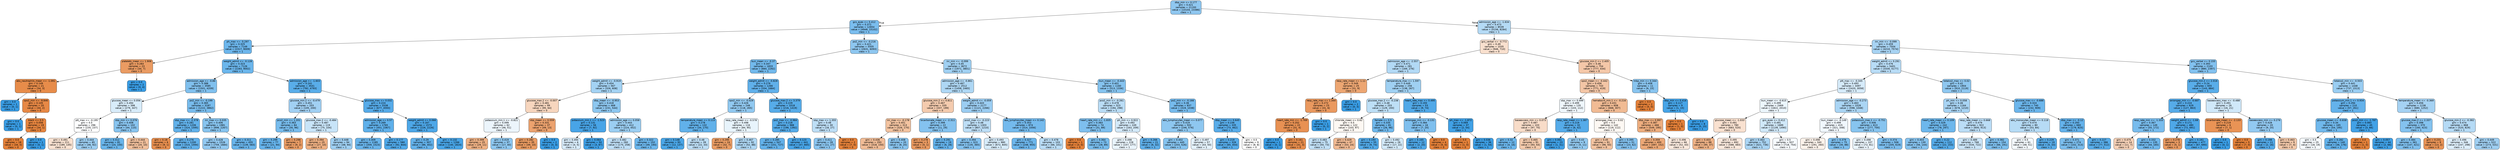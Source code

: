digraph Tree {
node [shape=box, style="filled, rounded", color="black", fontname="helvetica"] ;
edge [fontname="helvetica"] ;
0 [label="dbp_min <= 0.177\ngini = 0.421\nsamples = 21193\nvalue = [10104, 23386]\nclass = 1", fillcolor="#8fc7f0"] ;
1 [label="gcs_eyes <= 0.412\ngini = 0.372\nsamples = 12654\nvalue = [4948, 15102]\nclass = 1", fillcolor="#7abdee"] ;
0 -> 1 [labeldistance=2.5, labelangle=45, headlabel="True"] ;
2 [label="ph_max <= -5.297\ngini = 0.325\nsamples = 7149\nvalue = [2317, 9009]\nclass = 1", fillcolor="#6cb6ec"] ;
1 -> 2 ;
3 [label="platelets_mean <= 1.906\ngini = 0.283\nsamples = 23\nvalue = [34, 7]\nclass = 0", fillcolor="#ea9b62"] ;
2 -> 3 ;
4 [label="abs_neutrophils_mean <= -1.091\ngini = 0.149\nsamples = 21\nvalue = [34, 3]\nclass = 0", fillcolor="#e78c4a"] ;
3 -> 4 ;
5 [label="gini = 0.0\nsamples = 1\nvalue = [0, 1]\nclass = 1", fillcolor="#399de5"] ;
4 -> 5 ;
6 [label="spo2_min <= -9.846\ngini = 0.105\nsamples = 20\nvalue = [34, 2]\nclass = 0", fillcolor="#e78845"] ;
4 -> 6 ;
7 [label="gini = 0.0\nsamples = 1\nvalue = [0, 1]\nclass = 1", fillcolor="#399de5"] ;
6 -> 7 ;
8 [label="black <= 0.5\ngini = 0.056\nsamples = 19\nvalue = [34, 1]\nclass = 0", fillcolor="#e6853f"] ;
6 -> 8 ;
9 [label="gini = 0.0\nsamples = 18\nvalue = [34, 0]\nclass = 0", fillcolor="#e58139"] ;
8 -> 9 ;
10 [label="gini = 0.0\nsamples = 1\nvalue = [0, 1]\nclass = 1", fillcolor="#399de5"] ;
8 -> 10 ;
11 [label="gini = 0.0\nsamples = 2\nvalue = [0, 4]\nclass = 1", fillcolor="#399de5"] ;
3 -> 11 ;
12 [label="weight_admit <= -0.128\ngini = 0.323\nsamples = 7126\nvalue = [2283, 9002]\nclass = 1", fillcolor="#6bb6ec"] ;
2 -> 12 ;
13 [label="admission_age <= -0.86\ngini = 0.388\nsamples = 3585\nvalue = [1501, 4209]\nclass = 1", fillcolor="#80c0ee"] ;
12 -> 13 ;
14 [label="glucose_mean <= 0.056\ngini = 0.494\nsamples = 398\nvalue = [279, 347]\nclass = 1", fillcolor="#d8ecfa"] ;
13 -> 14 ;
15 [label="ptt_max <= -0.195\ngini = 0.5\nsamples = 296\nvalue = [235, 237]\nclass = 1", fillcolor="#fdfeff"] ;
14 -> 15 ;
16 [label="gini = 0.491\nsamples = 211\nvalue = [189, 145]\nclass = 0", fillcolor="#f9e2d1"] ;
15 -> 16 ;
17 [label="gini = 0.444\nsamples = 85\nvalue = [46, 92]\nclass = 1", fillcolor="#9ccef2"] ;
15 -> 17 ;
18 [label="sbp_min <= 0.076\ngini = 0.408\nsamples = 102\nvalue = [44, 110]\nclass = 1", fillcolor="#88c4ef"] ;
14 -> 18 ;
19 [label="gini = 0.312\nsamples = 81\nvalue = [24, 100]\nclass = 1", fillcolor="#69b5eb"] ;
18 -> 19 ;
20 [label="gini = 0.444\nsamples = 21\nvalue = [20, 10]\nclass = 0", fillcolor="#f2c09c"] ;
18 -> 20 ;
21 [label="po2_min <= -0.199\ngini = 0.365\nsamples = 3187\nvalue = [1222, 3862]\nclass = 1", fillcolor="#78bced"] ;
13 -> 21 ;
22 [label="sbp_max <= -2.378\ngini = 0.281\nsamples = 1206\nvalue = [324, 1595]\nclass = 1", fillcolor="#61b1ea"] ;
21 -> 22 ;
23 [label="gini = 0.18\nsamples = 6\nvalue = [9, 1]\nclass = 0", fillcolor="#e88f4f"] ;
22 -> 23 ;
24 [label="gini = 0.276\nsamples = 1200\nvalue = [315, 1594]\nclass = 1", fillcolor="#60b0ea"] ;
22 -> 24 ;
25 [label="inr_max <= 0.035\ngini = 0.406\nsamples = 1981\nvalue = [898, 2267]\nclass = 1", fillcolor="#87c4ef"] ;
21 -> 25 ;
26 [label="gini = 0.428\nsamples = 1526\nvalue = [759, 1684]\nclass = 1", fillcolor="#92c9f1"] ;
25 -> 26 ;
27 [label="gini = 0.311\nsamples = 455\nvalue = [139, 583]\nclass = 1", fillcolor="#68b4eb"] ;
25 -> 27 ;
28 [label="admission_age <= -1.603\ngini = 0.241\nsamples = 3541\nvalue = [782, 4793]\nclass = 1", fillcolor="#59ade9"] ;
12 -> 28 ;
29 [label="glucose_min.2 <= -0.479\ngini = 0.451\nsamples = 203\nvalue = [105, 200]\nclass = 1", fillcolor="#a1d0f3"] ;
28 -> 29 ;
30 [label="pco2_min <= 1.201\ngini = 0.363\nsamples = 84\nvalue = [30, 96]\nclass = 1", fillcolor="#77bced"] ;
29 -> 30 ;
31 [label="gini = 0.299\nsamples = 77\nvalue = [21, 94]\nclass = 1", fillcolor="#65b3eb"] ;
30 -> 31 ;
32 [label="gini = 0.298\nsamples = 7\nvalue = [9, 2]\nclass = 0", fillcolor="#eb9d65"] ;
30 -> 32 ;
33 [label="glucose_max.2 <= -0.484\ngini = 0.487\nsamples = 119\nvalue = [75, 104]\nclass = 1", fillcolor="#c8e4f8"] ;
29 -> 33 ;
34 [label="gini = 0.394\nsamples = 25\nvalue = [27, 10]\nclass = 0", fillcolor="#efb082"] ;
33 -> 34 ;
35 [label="gini = 0.448\nsamples = 94\nvalue = [48, 94]\nclass = 1", fillcolor="#9ecff2"] ;
33 -> 35 ;
36 [label="glucose_max <= 0.032\ngini = 0.224\nsamples = 3338\nvalue = [677, 4593]\nclass = 1", fillcolor="#56abe9"] ;
28 -> 36 ;
37 [label="admission_age <= 0.57\ngini = 0.269\nsamples = 1765\nvalue = [451, 2367]\nclass = 1", fillcolor="#5fb0ea"] ;
36 -> 37 ;
38 [label="gini = 0.309\nsamples = 1185\nvalue = [359, 1523]\nclass = 1", fillcolor="#68b4eb"] ;
37 -> 38 ;
39 [label="gini = 0.177\nsamples = 580\nvalue = [92, 844]\nclass = 1", fillcolor="#4fa8e8"] ;
37 -> 39 ;
40 [label="weight_admit <= 0.066\ngini = 0.167\nsamples = 1573\nvalue = [226, 2226]\nclass = 1", fillcolor="#4da7e8"] ;
36 -> 40 ;
41 [label="gini = 0.29\nsamples = 307\nvalue = [86, 402]\nclass = 1", fillcolor="#63b2eb"] ;
40 -> 41 ;
42 [label="gini = 0.132\nsamples = 1266\nvalue = [140, 1824]\nclass = 1", fillcolor="#48a5e7"] ;
40 -> 42 ;
43 [label="po2_min <= -0.216\ngini = 0.421\nsamples = 5505\nvalue = [2631, 6093]\nclass = 1", fillcolor="#8ec7f0"] ;
1 -> 43 ;
44 [label="bun_mean <= -0.37\ngini = 0.347\nsamples = 1833\nvalue = [660, 2292]\nclass = 1", fillcolor="#72b9ec"] ;
43 -> 44 ;
45 [label="weight_admit <= -0.919\ngini = 0.454\nsamples = 567\nvalue = [326, 608]\nclass = 1", fillcolor="#a3d2f3"] ;
44 -> 45 ;
46 [label="glucose_max.2 <= -0.007\ngini = 0.481\nsamples = 99\nvalue = [95, 64]\nclass = 0", fillcolor="#f7d6be"] ;
45 -> 46 ;
47 [label="potassium_min.1 <= -0.821\ngini = 0.499\nsamples = 62\nvalue = [46, 51]\nclass = 1", fillcolor="#ecf5fc"] ;
46 -> 47 ;
48 [label="gini = 0.399\nsamples = 25\nvalue = [29, 11]\nclass = 0", fillcolor="#efb184"] ;
47 -> 48 ;
49 [label="gini = 0.419\nsamples = 37\nvalue = [17, 40]\nclass = 1", fillcolor="#8dc7f0"] ;
47 -> 49 ;
50 [label="sbp_mean <= 0.559\ngini = 0.331\nsamples = 37\nvalue = [49, 13]\nclass = 0", fillcolor="#eca26e"] ;
46 -> 50 ;
51 [label="gini = 0.282\nsamples = 35\nvalue = [49, 10]\nclass = 0", fillcolor="#ea9b61"] ;
50 -> 51 ;
52 [label="gini = 0.0\nsamples = 2\nvalue = [0, 3]\nclass = 1", fillcolor="#399de5"] ;
50 -> 52 ;
53 [label="dbp_mean <= -0.953\ngini = 0.418\nsamples = 468\nvalue = [231, 544]\nclass = 1", fillcolor="#8dc7f0"] ;
45 -> 53 ;
54 [label="potassium_min.1 <= -1.523\ngini = 0.131\nsamples = 56\nvalue = [7, 92]\nclass = 1", fillcolor="#48a4e7"] ;
53 -> 54 ;
55 [label="gini = 0.494\nsamples = 6\nvalue = [4, 5]\nclass = 1", fillcolor="#d7ebfa"] ;
54 -> 55 ;
56 [label="gini = 0.064\nsamples = 50\nvalue = [3, 87]\nclass = 1", fillcolor="#40a0e6"] ;
54 -> 56 ;
57 [label="admission_age <= 0.058\ngini = 0.443\nsamples = 412\nvalue = [224, 452]\nclass = 1", fillcolor="#9bcef2"] ;
53 -> 57 ;
58 [label="gini = 0.482\nsamples = 260\nvalue = [175, 258]\nclass = 1", fillcolor="#bfdff7"] ;
57 -> 58 ;
59 [label="gini = 0.322\nsamples = 152\nvalue = [49, 194]\nclass = 1", fillcolor="#6bb6ec"] ;
57 -> 59 ;
60 [label="weight_admit <= -0.828\ngini = 0.276\nsamples = 1266\nvalue = [334, 1684]\nclass = 1", fillcolor="#60b0ea"] ;
44 -> 60 ;
61 [label="spo2_min <= -0.029\ngini = 0.426\nsamples = 248\nvalue = [118, 265]\nclass = 1", fillcolor="#91c9f1"] ;
60 -> 61 ;
62 [label="temperature_mean <= 0.115\ngini = 0.278\nsamples = 132\nvalue = [34, 170]\nclass = 1", fillcolor="#61b1ea"] ;
61 -> 62 ;
63 [label="gini = 0.148\nsamples = 93\nvalue = [12, 137]\nclass = 1", fillcolor="#4aa6e7"] ;
62 -> 63 ;
64 [label="gini = 0.48\nsamples = 39\nvalue = [22, 33]\nclass = 1", fillcolor="#bddef6"] ;
62 -> 64 ;
65 [label="resp_rate_mean <= -0.578\ngini = 0.498\nsamples = 116\nvalue = [84, 95]\nclass = 1", fillcolor="#e8f4fc"] ;
61 -> 65 ;
66 [label="gini = 0.295\nsamples = 24\nvalue = [32, 7]\nclass = 0", fillcolor="#eb9d64"] ;
65 -> 66 ;
67 [label="gini = 0.467\nsamples = 92\nvalue = [52, 88]\nclass = 1", fillcolor="#aed7f4"] ;
65 -> 67 ;
68 [label="glucose_max.2 <= 3.379\ngini = 0.229\nsamples = 1018\nvalue = [216, 1419]\nclass = 1", fillcolor="#57ace9"] ;
60 -> 68 ;
69 [label="po2_max <= -0.984\ngini = 0.218\nsamples = 988\nvalue = [198, 1392]\nclass = 1", fillcolor="#55abe9"] ;
68 -> 69 ;
70 [label="gini = 0.285\nsamples = 547\nvalue = [151, 727]\nclass = 1", fillcolor="#62b1ea"] ;
69 -> 70 ;
71 [label="gini = 0.123\nsamples = 441\nvalue = [47, 665]\nclass = 1", fillcolor="#47a4e7"] ;
69 -> 71 ;
72 [label="sbp_max <= 1.355\ngini = 0.48\nsamples = 30\nvalue = [18, 27]\nclass = 1", fillcolor="#bddef6"] ;
68 -> 72 ;
73 [label="gini = 0.411\nsamples = 28\nvalue = [11, 27]\nclass = 1", fillcolor="#8ac5f0"] ;
72 -> 73 ;
74 [label="gini = 0.0\nsamples = 2\nvalue = [7, 0]\nclass = 0", fillcolor="#e58139"] ;
72 -> 74 ;
75 [label="inr_min <= -0.099\ngini = 0.45\nsamples = 3672\nvalue = [1971, 3801]\nclass = 1", fillcolor="#a0d0f2"] ;
43 -> 75 ;
76 [label="admission_age <= -0.861\ngini = 0.467\nsamples = 2512\nvalue = [1458, 2465]\nclass = 1", fillcolor="#aed7f4"] ;
75 -> 76 ;
77 [label="glucose_min.2 <= 0.811\ngini = 0.467\nsamples = 335\nvalue = [337, 199]\nclass = 0", fillcolor="#f4cbae"] ;
76 -> 77 ;
78 [label="inr_max <= -0.178\ngini = 0.451\nsamples = 313\nvalue = [326, 170]\nclass = 0", fillcolor="#f3c3a0"] ;
77 -> 78 ;
79 [label="gini = 0.436\nsamples = 293\nvalue = [318, 150]\nclass = 0", fillcolor="#f1bc96"] ;
78 -> 79 ;
80 [label="gini = 0.408\nsamples = 20\nvalue = [8, 20]\nclass = 1", fillcolor="#88c4ef"] ;
78 -> 80 ;
81 [label="bicarbonate_mean <= -2.311\ngini = 0.399\nsamples = 22\nvalue = [11, 29]\nclass = 1", fillcolor="#84c2ef"] ;
77 -> 81 ;
82 [label="gini = 0.278\nsamples = 3\nvalue = [5, 1]\nclass = 0", fillcolor="#ea9a61"] ;
81 -> 82 ;
83 [label="gini = 0.291\nsamples = 19\nvalue = [6, 28]\nclass = 1", fillcolor="#63b2eb"] ;
81 -> 83 ;
84 [label="weight_admit <= -0.059\ngini = 0.443\nsamples = 2177\nvalue = [1121, 2266]\nclass = 1", fillcolor="#9bcdf2"] ;
76 -> 84 ;
85 [label="pco2_max <= -0.223\ngini = 0.48\nsamples = 1303\nvalue = [807, 1210]\nclass = 1", fillcolor="#bddef6"] ;
84 -> 85 ;
86 [label="gini = 0.394\nsamples = 323\nvalue = [135, 365]\nclass = 1", fillcolor="#82c1ef"] ;
85 -> 86 ;
87 [label="gini = 0.493\nsamples = 980\nvalue = [672, 845]\nclass = 1", fillcolor="#d6ebfa"] ;
85 -> 87 ;
88 [label="abs_lymphocytes_mean <= 0.142\ngini = 0.353\nsamples = 874\nvalue = [314, 1056]\nclass = 1", fillcolor="#74baed"] ;
84 -> 88 ;
89 [label="gini = 0.327\nsamples = 771\nvalue = [248, 955]\nclass = 1", fillcolor="#6cb6ec"] ;
88 -> 89 ;
90 [label="gini = 0.478\nsamples = 103\nvalue = [66, 101]\nclass = 1", fillcolor="#baddf6"] ;
88 -> 90 ;
91 [label="bun_mean <= -0.443\ngini = 0.401\nsamples = 1160\nvalue = [513, 1336]\nclass = 1", fillcolor="#85c3ef"] ;
75 -> 91 ;
92 [label="pco2_min <= -0.261\ngini = 0.478\nsamples = 323\nvalue = [194, 298]\nclass = 1", fillcolor="#baddf6"] ;
91 -> 92 ;
93 [label="heart_rate_min <= -1.835\ngini = 0.383\nsamples = 74\nvalue = [31, 89]\nclass = 1", fillcolor="#7ebfee"] ;
92 -> 93 ;
94 [label="gini = 0.0\nsamples = 1\nvalue = [3, 0]\nclass = 0", fillcolor="#e58139"] ;
93 -> 94 ;
95 [label="gini = 0.364\nsamples = 73\nvalue = [28, 89]\nclass = 1", fillcolor="#77bced"] ;
93 -> 95 ;
96 [label="ph_min <= 0.922\ngini = 0.492\nsamples = 249\nvalue = [163, 209]\nclass = 1", fillcolor="#d3e9f9"] ;
92 -> 96 ;
97 [label="gini = 0.498\nsamples = 228\nvalue = [157, 177]\nclass = 1", fillcolor="#e9f4fc"] ;
96 -> 97 ;
98 [label="gini = 0.266\nsamples = 21\nvalue = [6, 32]\nclass = 1", fillcolor="#5eafea"] ;
96 -> 98 ;
99 [label="po2_min <= -0.166\ngini = 0.36\nsamples = 837\nvalue = [319, 1038]\nclass = 1", fillcolor="#76bbed"] ;
91 -> 99 ;
100 [label="abs_lymphocytes_mean <= 0.077\ngini = 0.419\nsamples = 502\nvalue = [246, 576]\nclass = 1", fillcolor="#8ec7f0"] ;
99 -> 100 ;
101 [label="gini = 0.402\nsamples = 445\nvalue = [203, 526]\nclass = 1", fillcolor="#85c3ef"] ;
100 -> 101 ;
102 [label="gini = 0.497\nsamples = 57\nvalue = [43, 50]\nclass = 1", fillcolor="#e3f1fb"] ;
100 -> 102 ;
103 [label="dbp_mean <= 0.645\ngini = 0.236\nsamples = 335\nvalue = [73, 462]\nclass = 1", fillcolor="#58ace9"] ;
99 -> 103 ;
104 [label="gini = 0.219\nsamples = 326\nvalue = [65, 454]\nclass = 1", fillcolor="#55abe9"] ;
103 -> 104 ;
105 [label="gini = 0.5\nsamples = 9\nvalue = [8, 8]\nclass = 0", fillcolor="#ffffff"] ;
103 -> 105 ;
106 [label="admission_age <= -1.634\ngini = 0.473\nsamples = 8539\nvalue = [5156, 8284]\nclass = 1", fillcolor="#b4daf5"] ;
0 -> 106 [labeldistance=2.5, labelangle=-45, headlabel="False"] ;
107 [label="gcs_verbal <= -0.772\ngini = 0.49\nsamples = 1035\nvalue = [946, 710]\nclass = 0", fillcolor="#f9e0ce"] ;
106 -> 107 ;
108 [label="admission_age <= -2.557\ngini = 0.471\nsamples = 281\nvalue = [169, 276]\nclass = 1", fillcolor="#b2d9f5"] ;
107 -> 108 ;
109 [label="resp_rate_mean <= 1.11\ngini = 0.349\nsamples = 25\nvalue = [31, 9]\nclass = 0", fillcolor="#eda672"] ;
108 -> 109 ;
110 [label="resp_rate_max <= 1.344\ngini = 0.272\nsamples = 23\nvalue = [31, 6]\nclass = 0", fillcolor="#ea995f"] ;
109 -> 110 ;
111 [label="heart_rate_min <= -1.769\ngini = 0.202\nsamples = 22\nvalue = [31, 4]\nclass = 0", fillcolor="#e89153"] ;
110 -> 111 ;
112 [label="gini = 0.0\nsamples = 1\nvalue = [0, 1]\nclass = 1", fillcolor="#399de5"] ;
111 -> 112 ;
113 [label="gini = 0.161\nsamples = 21\nvalue = [31, 3]\nclass = 0", fillcolor="#e88d4c"] ;
111 -> 113 ;
114 [label="gini = 0.0\nsamples = 1\nvalue = [0, 2]\nclass = 1", fillcolor="#399de5"] ;
110 -> 114 ;
115 [label="gini = 0.0\nsamples = 2\nvalue = [0, 3]\nclass = 1", fillcolor="#399de5"] ;
109 -> 115 ;
116 [label="temperature_max <= 1.597\ngini = 0.449\nsamples = 256\nvalue = [138, 267]\nclass = 1", fillcolor="#9fd0f2"] ;
108 -> 116 ;
117 [label="glucose_max.2 <= -0.238\ngini = 0.48\nsamples = 203\nvalue = [129, 193]\nclass = 1", fillcolor="#bddff6"] ;
116 -> 117 ;
118 [label="chloride_mean <= 0.62\ngini = 0.5\nsamples = 122\nvalue = [103, 97]\nclass = 0", fillcolor="#fdf8f3"] ;
117 -> 118 ;
119 [label="gini = 0.483\nsamples = 75\nvalue = [50, 73]\nclass = 1", fillcolor="#c1e0f7"] ;
118 -> 119 ;
120 [label="gini = 0.429\nsamples = 47\nvalue = [53, 24]\nclass = 0", fillcolor="#f1ba93"] ;
118 -> 120 ;
121 [label="female <= 0.5\ngini = 0.335\nsamples = 81\nvalue = [26, 96]\nclass = 1", fillcolor="#6fb8ec"] ;
117 -> 121 ;
122 [label="gini = 0.193\nsamples = 55\nvalue = [9, 74]\nclass = 1", fillcolor="#51a9e8"] ;
121 -> 122 ;
123 [label="gini = 0.492\nsamples = 26\nvalue = [17, 22]\nclass = 1", fillcolor="#d2e9f9"] ;
121 -> 123 ;
124 [label="heart_rate_max <= 0.495\ngini = 0.193\nsamples = 53\nvalue = [9, 74]\nclass = 1", fillcolor="#51a9e8"] ;
116 -> 124 ;
125 [label="aniongap_min <= -0.131\ngini = 0.384\nsamples = 16\nvalue = [7, 20]\nclass = 1", fillcolor="#7ebfee"] ;
124 -> 125 ;
126 [label="gini = 0.165\nsamples = 12\nvalue = [2, 20]\nclass = 1", fillcolor="#4da7e8"] ;
125 -> 126 ;
127 [label="gini = 0.0\nsamples = 4\nvalue = [5, 0]\nclass = 0", fillcolor="#e58139"] ;
125 -> 127 ;
128 [label="ph_max <= -1.872\ngini = 0.069\nsamples = 37\nvalue = [2, 54]\nclass = 1", fillcolor="#40a1e6"] ;
124 -> 128 ;
129 [label="gini = 0.0\nsamples = 1\nvalue = [1, 0]\nclass = 0", fillcolor="#e58139"] ;
128 -> 129 ;
130 [label="gini = 0.036\nsamples = 36\nvalue = [1, 54]\nclass = 1", fillcolor="#3d9fe5"] ;
128 -> 130 ;
131 [label="glucose_min.2 <= 2.405\ngini = 0.46\nsamples = 754\nvalue = [777, 434]\nclass = 0", fillcolor="#f4c7a8"] ;
107 -> 131 ;
132 [label="spo2_mean <= -0.442\ngini = 0.456\nsamples = 743\nvalue = [771, 419]\nclass = 0", fillcolor="#f3c5a5"] ;
131 -> 132 ;
133 [label="sbp_max <= 0.499\ngini = 0.499\nsamples = 135\nvalue = [103, 112]\nclass = 1", fillcolor="#eff7fd"] ;
132 -> 133 ;
134 [label="baseexcess_min <= 0.073\ngini = 0.487\nsamples = 103\nvalue = [97, 70]\nclass = 0", fillcolor="#f8dcc8"] ;
133 -> 134 ;
135 [label="gini = 0.32\nsamples = 12\nvalue = [4, 16]\nclass = 1", fillcolor="#6ab6ec"] ;
134 -> 135 ;
136 [label="gini = 0.465\nsamples = 91\nvalue = [93, 54]\nclass = 0", fillcolor="#f4caac"] ;
134 -> 136 ;
137 [label="resp_rate_mean <= 1.387\ngini = 0.219\nsamples = 32\nvalue = [6, 42]\nclass = 1", fillcolor="#55abe9"] ;
133 -> 137 ;
138 [label="gini = 0.061\nsamples = 23\nvalue = [1, 31]\nclass = 1", fillcolor="#3fa0e6"] ;
137 -> 138 ;
139 [label="gini = 0.43\nsamples = 9\nvalue = [5, 11]\nclass = 1", fillcolor="#93caf1"] ;
137 -> 139 ;
140 [label="hematocrit_min.1 <= -0.216\ngini = 0.431\nsamples = 608\nvalue = [668, 307]\nclass = 0", fillcolor="#f1bb94"] ;
132 -> 140 ;
141 [label="aniongap_max <= 0.02\ngini = 0.5\nsamples = 142\nvalue = [119, 112]\nclass = 0", fillcolor="#fdf8f3"] ;
140 -> 141 ;
142 [label="gini = 0.45\nsamples = 91\nvalue = [96, 50]\nclass = 0", fillcolor="#f3c3a0"] ;
141 -> 142 ;
143 [label="gini = 0.395\nsamples = 51\nvalue = [23, 62]\nclass = 1", fillcolor="#82c1ef"] ;
141 -> 143 ;
144 [label="dbp_max <= 0.997\ngini = 0.387\nsamples = 466\nvalue = [549, 195]\nclass = 0", fillcolor="#eeae7f"] ;
140 -> 144 ;
145 [label="gini = 0.359\nsamples = 400\nvalue = [497, 152]\nclass = 0", fillcolor="#eda876"] ;
144 -> 145 ;
146 [label="gini = 0.496\nsamples = 66\nvalue = [52, 43]\nclass = 0", fillcolor="#fae9dd"] ;
144 -> 146 ;
147 [label="mbp_min <= 0.344\ngini = 0.408\nsamples = 11\nvalue = [6, 15]\nclass = 1", fillcolor="#88c4ef"] ;
131 -> 147 ;
148 [label="gini = 0.0\nsamples = 2\nvalue = [5, 0]\nclass = 0", fillcolor="#e58139"] ;
147 -> 148 ;
149 [label="dbp_min <= 0.416\ngini = 0.117\nsamples = 9\nvalue = [1, 15]\nclass = 1", fillcolor="#46a4e7"] ;
147 -> 149 ;
150 [label="gini = 0.0\nsamples = 1\nvalue = [1, 0]\nclass = 0", fillcolor="#e58139"] ;
149 -> 150 ;
151 [label="gini = 0.0\nsamples = 8\nvalue = [0, 15]\nclass = 1", fillcolor="#399de5"] ;
149 -> 151 ;
152 [label="inr_min <= -0.099\ngini = 0.459\nsamples = 7504\nvalue = [4210, 7574]\nclass = 1", fillcolor="#a7d3f3"] ;
106 -> 152 ;
153 [label="weight_admit <= 0.291\ngini = 0.476\nsamples = 5401\nvalue = [3330, 5177]\nclass = 1", fillcolor="#b8dcf6"] ;
152 -> 153 ;
154 [label="ptt_max <= -0.345\ngini = 0.493\nsamples = 3497\nvalue = [2420, 3058]\nclass = 1", fillcolor="#d6ebfa"] ;
153 -> 154 ;
155 [label="bun_mean <= -0.615\ngini = 0.499\nsamples = 2469\nvalue = [1822, 2010]\nclass = 1", fillcolor="#ecf6fd"] ;
154 -> 155 ;
156 [label="glucose_mean <= -1.033\ngini = 0.491\nsamples = 780\nvalue = [683, 520]\nclass = 0", fillcolor="#f9e1d0"] ;
155 -> 156 ;
157 [label="gini = 0.403\nsamples = 88\nvalue = [95, 37]\nclass = 0", fillcolor="#efb286"] ;
156 -> 157 ;
158 [label="gini = 0.495\nsamples = 692\nvalue = [588, 483]\nclass = 0", fillcolor="#fae8dc"] ;
156 -> 158 ;
159 [label="gcs_eyes <= 0.412\ngini = 0.491\nsamples = 1689\nvalue = [1139, 1490]\nclass = 1", fillcolor="#d0e8f9"] ;
155 -> 159 ;
160 [label="gini = 0.463\nsamples = 752\nvalue = [421, 736]\nclass = 1", fillcolor="#aad5f4"] ;
159 -> 160 ;
161 [label="gini = 0.5\nsamples = 937\nvalue = [718, 754]\nclass = 1", fillcolor="#f6fafe"] ;
159 -> 161 ;
162 [label="admission_age <= -0.273\ngini = 0.463\nsamples = 1028\nvalue = [598, 1048]\nclass = 1", fillcolor="#aad5f4"] ;
154 -> 162 ;
163 [label="bun_mean <= -0.149\ngini = 0.499\nsamples = 415\nvalue = [321, 348]\nclass = 1", fillcolor="#f0f7fd"] ;
162 -> 163 ;
164 [label="gini = 0.498\nsamples = 340\nvalue = [291, 260]\nclass = 0", fillcolor="#fcf2ea"] ;
163 -> 164 ;
165 [label="gini = 0.379\nsamples = 75\nvalue = [30, 88]\nclass = 1", fillcolor="#7cbeee"] ;
163 -> 165 ;
166 [label="potassium_max.1 <= -0.751\ngini = 0.406\nsamples = 613\nvalue = [277, 700]\nclass = 1", fillcolor="#87c4ef"] ;
162 -> 166 ;
167 [label="gini = 0.498\nsamples = 107\nvalue = [72, 81]\nclass = 1", fillcolor="#e9f4fc"] ;
166 -> 167 ;
168 [label="gini = 0.374\nsamples = 506\nvalue = [205, 619]\nclass = 1", fillcolor="#7bbdee"] ;
166 -> 168 ;
169 [label="totalco2_max <= 0.02\ngini = 0.42\nsamples = 1904\nvalue = [910, 2119]\nclass = 1", fillcolor="#8ec7f0"] ;
153 -> 169 ;
170 [label="ph_min <= 0.058\ngini = 0.46\nsamples = 1164\nvalue = [678, 1210]\nclass = 1", fillcolor="#a8d4f4"] ;
169 -> 170 ;
171 [label="heart_rate_mean <= 0.109\ngini = 0.329\nsamples = 242\nvalue = [78, 297]\nclass = 1", fillcolor="#6db7ec"] ;
170 -> 171 ;
172 [label="gini = 0.403\nsamples = 130\nvalue = [56, 144]\nclass = 1", fillcolor="#86c3ef"] ;
171 -> 172 ;
173 [label="gini = 0.22\nsamples = 112\nvalue = [22, 153]\nclass = 1", fillcolor="#55abe9"] ;
171 -> 173 ;
174 [label="resp_rate_mean <= 0.668\ngini = 0.479\nsamples = 922\nvalue = [600, 913]\nclass = 1", fillcolor="#bbddf6"] ;
170 -> 174 ;
175 [label="gini = 0.489\nsamples = 768\nvalue = [534, 722]\nclass = 1", fillcolor="#cbe5f8"] ;
174 -> 175 ;
176 [label="gini = 0.382\nsamples = 154\nvalue = [66, 191]\nclass = 1", fillcolor="#7dbfee"] ;
174 -> 176 ;
177 [label="glucose_max <= -0.688\ngini = 0.324\nsamples = 740\nvalue = [232, 909]\nclass = 1", fillcolor="#6cb6ec"] ;
169 -> 177 ;
178 [label="abs_monocytes_mean <= 0.118\ngini = 0.474\nsamples = 80\nvalue = [53, 84]\nclass = 1", fillcolor="#b6dbf5"] ;
177 -> 178 ;
179 [label="gini = 0.5\nsamples = 61\nvalue = [48, 51]\nclass = 1", fillcolor="#f3f9fd"] ;
178 -> 179 ;
180 [label="gini = 0.229\nsamples = 19\nvalue = [5, 33]\nclass = 1", fillcolor="#57ace9"] ;
178 -> 180 ;
181 [label="dbp_max <= -0.12\ngini = 0.293\nsamples = 660\nvalue = [179, 825]\nclass = 1", fillcolor="#64b2eb"] ;
177 -> 181 ;
182 [label="gini = 0.371\nsamples = 274\nvalue = [102, 313]\nclass = 1", fillcolor="#7abded"] ;
181 -> 182 ;
183 [label="gini = 0.227\nsamples = 386\nvalue = [77, 512]\nclass = 1", fillcolor="#57ace9"] ;
181 -> 183 ;
184 [label="gcs_verbal <= 0.155\ngini = 0.393\nsamples = 2103\nvalue = [880, 2397]\nclass = 1", fillcolor="#82c1ef"] ;
152 -> 184 ;
185 [label="glucose_min.2 <= 2.016\ngini = 0.24\nsamples = 655\nvalue = [143, 884]\nclass = 1", fillcolor="#59ade9"] ;
184 -> 185 ;
186 [label="aniongap_min <= -0.687\ngini = 0.224\nsamples = 629\nvalue = [127, 863]\nclass = 1", fillcolor="#56abe9"] ;
185 -> 186 ;
187 [label="resp_rate_min <= -1.333\ngini = 0.367\nsamples = 149\nvalue = [55, 172]\nclass = 1", fillcolor="#78bced"] ;
186 -> 187 ;
188 [label="gini = 0.475\nsamples = 14\nvalue = [11, 7]\nclass = 0", fillcolor="#f6d1b7"] ;
187 -> 188 ;
189 [label="gini = 0.332\nsamples = 135\nvalue = [44, 165]\nclass = 1", fillcolor="#6eb7ec"] ;
187 -> 189 ;
190 [label="weight_admit <= -1.68\ngini = 0.171\nsamples = 480\nvalue = [72, 691]\nclass = 1", fillcolor="#4ea7e8"] ;
186 -> 190 ;
191 [label="gini = 0.278\nsamples = 3\nvalue = [5, 1]\nclass = 0", fillcolor="#ea9a61"] ;
190 -> 191 ;
192 [label="gini = 0.161\nsamples = 477\nvalue = [67, 690]\nclass = 1", fillcolor="#4ca7e8"] ;
190 -> 192 ;
193 [label="baseexcess_max <= -0.488\ngini = 0.491\nsamples = 26\nvalue = [16, 21]\nclass = 1", fillcolor="#d0e8f9"] ;
185 -> 193 ;
194 [label="bicarbonate_mean <= -2.133\ngini = 0.219\nsamples = 6\nvalue = [7, 1]\nclass = 0", fillcolor="#e99355"] ;
193 -> 194 ;
195 [label="gini = 0.0\nsamples = 1\nvalue = [0, 1]\nclass = 1", fillcolor="#399de5"] ;
194 -> 195 ;
196 [label="gini = 0.0\nsamples = 5\nvalue = [7, 0]\nclass = 0", fillcolor="#e58139"] ;
194 -> 196 ;
197 [label="baseexcess_min <= 0.276\ngini = 0.428\nsamples = 20\nvalue = [9, 20]\nclass = 1", fillcolor="#92c9f1"] ;
193 -> 197 ;
198 [label="gini = 0.198\nsamples = 11\nvalue = [2, 16]\nclass = 1", fillcolor="#52a9e8"] ;
197 -> 198 ;
199 [label="gini = 0.463\nsamples = 9\nvalue = [7, 4]\nclass = 0", fillcolor="#f4c9aa"] ;
197 -> 199 ;
200 [label="totalco2_min <= -0.503\ngini = 0.441\nsamples = 1448\nvalue = [737, 1513]\nclass = 1", fillcolor="#99cdf2"] ;
184 -> 200 ;
201 [label="potassium_min.1 <= 0.934\ngini = 0.294\nsamples = 210\nvalue = [57, 261]\nclass = 1", fillcolor="#64b2eb"] ;
200 -> 201 ;
202 [label="glucose_mean <= -0.838\ngini = 0.34\nsamples = 165\nvalue = [54, 195]\nclass = 1", fillcolor="#70b8ec"] ;
201 -> 202 ;
203 [label="gini = 0.5\nsamples = 25\nvalue = [18, 19]\nclass = 1", fillcolor="#f5fafe"] ;
202 -> 203 ;
204 [label="gini = 0.282\nsamples = 140\nvalue = [36, 176]\nclass = 1", fillcolor="#61b1ea"] ;
202 -> 204 ;
205 [label="pco2_min <= -1.787\ngini = 0.083\nsamples = 45\nvalue = [3, 66]\nclass = 1", fillcolor="#42a1e6"] ;
201 -> 205 ;
206 [label="gini = 0.0\nsamples = 1\nvalue = [1, 0]\nclass = 0", fillcolor="#e58139"] ;
205 -> 206 ;
207 [label="gini = 0.057\nsamples = 44\nvalue = [2, 66]\nclass = 1", fillcolor="#3fa0e6"] ;
205 -> 207 ;
208 [label="temperature_mean <= -0.369\ngini = 0.456\nsamples = 1238\nvalue = [680, 1252]\nclass = 1", fillcolor="#a5d2f3"] ;
200 -> 208 ;
209 [label="glucose_max.2 <= 2.337\ngini = 0.398\nsamples = 370\nvalue = [160, 423]\nclass = 1", fillcolor="#84c2ef"] ;
208 -> 209 ;
210 [label="gini = 0.384\nsamples = 361\nvalue = [147, 421]\nclass = 1", fillcolor="#7ebfee"] ;
209 -> 210 ;
211 [label="gini = 0.231\nsamples = 9\nvalue = [13, 2]\nclass = 0", fillcolor="#e99457"] ;
209 -> 211 ;
212 [label="glucose_min.2 <= -0.382\ngini = 0.474\nsamples = 868\nvalue = [520, 829]\nclass = 1", fillcolor="#b5daf5"] ;
208 -> 212 ;
213 [label="gini = 0.496\nsamples = 346\nvalue = [247, 298]\nclass = 1", fillcolor="#ddeefb"] ;
212 -> 213 ;
214 [label="gini = 0.449\nsamples = 522\nvalue = [273, 531]\nclass = 1", fillcolor="#9fcff2"] ;
212 -> 214 ;
}